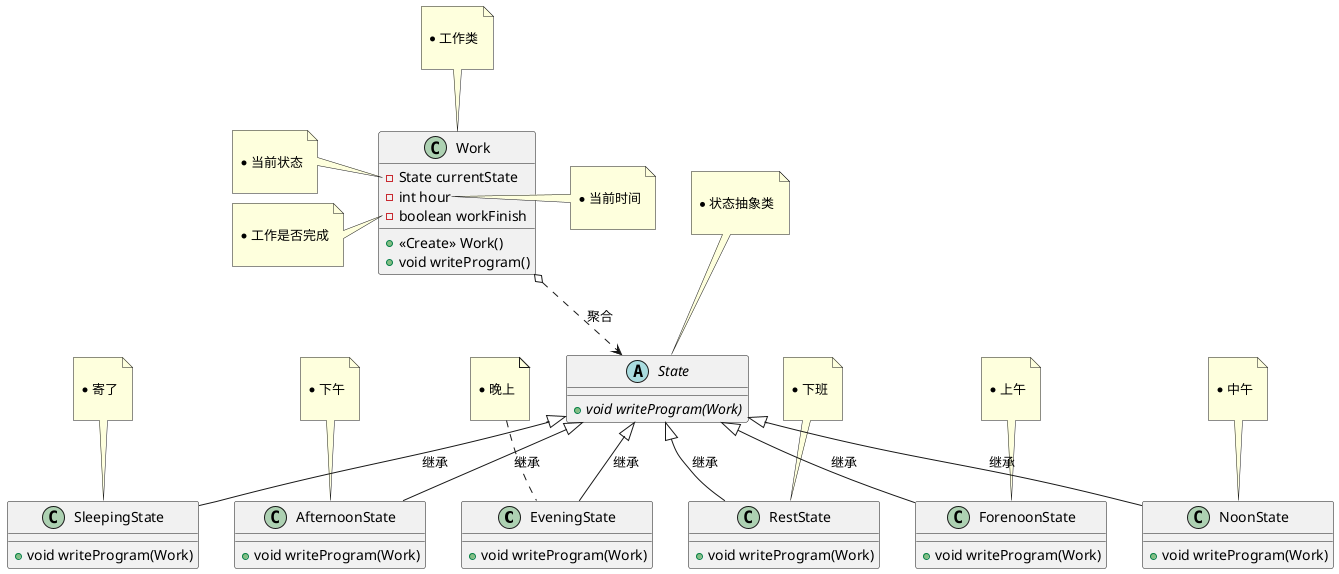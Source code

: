 @startuml
class EveningState {
+ void writeProgram(Work)
}
note top of EveningState

 * 晚上
 
end note

class AfternoonState {
+ void writeProgram(Work)
}
note top of AfternoonState

 * 下午
 
end note

class SleepingState {
+ void writeProgram(Work)
}
note top of SleepingState

 * 寄了
 
end note

class Work {
- State currentState
- int hour
- boolean workFinish
+ <<Create>> Work()
+ void writeProgram()
}
note top of Work

 * 工作类
 
end note
note left of Work::currentState

     * 当前状态
     
end note
note right of Work::hour

     * 当前时间
     
end note
note left of Work::workFinish

     * 工作是否完成
     
end note

class RestState {
+ void writeProgram(Work)
}
note top of RestState

 * 下班
 
end note

abstract class State {
+ {abstract}void writeProgram(Work)
}
note top of State

 * 状态抽象类
 
end note

class ForenoonState {
+ void writeProgram(Work)
}
note top of ForenoonState

 * 上午
 
end note

class NoonState {
+ void writeProgram(Work)
}
note top of NoonState

 * 中午
 
end note



State <|-- EveningState : 继承
State <|-- AfternoonState : 继承
State <|-- SleepingState : 继承
State <|-- RestState : 继承
State <|-- ForenoonState : 继承
State <|-- NoonState : 继承

Work o..> State : 聚合
@enduml
